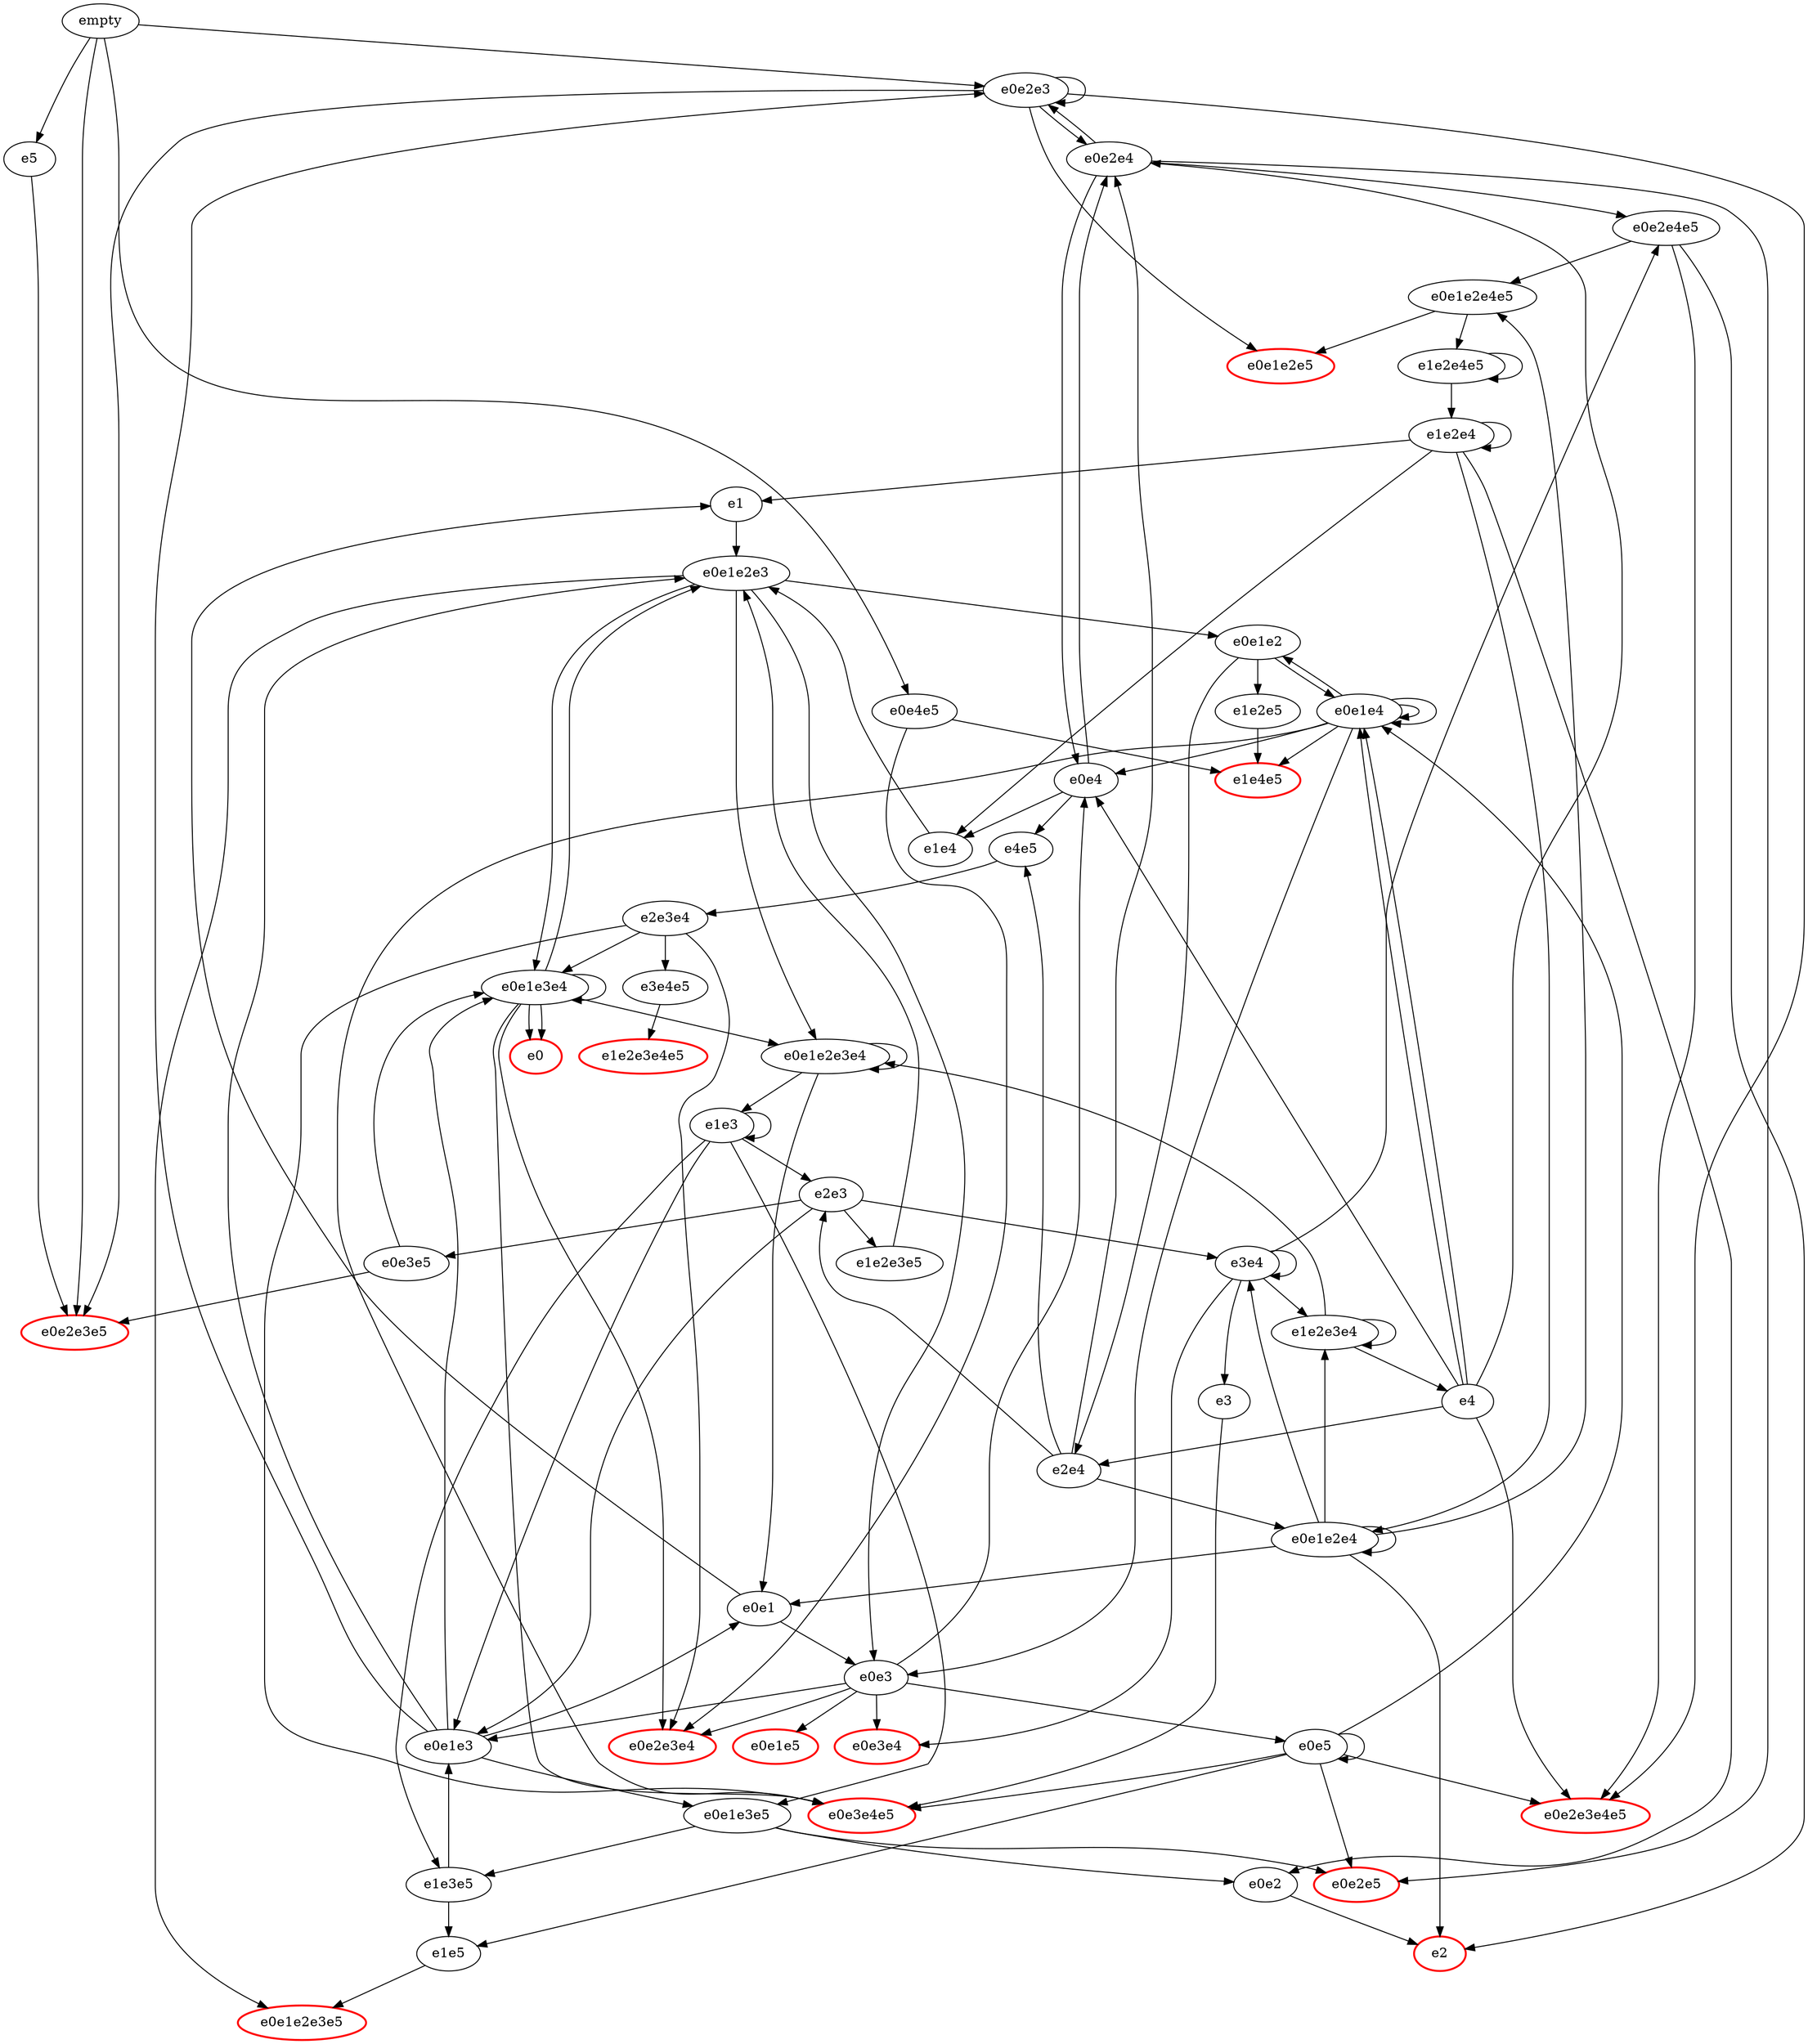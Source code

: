 digraph ss {
  empty -> e5 ;
  empty -> e0e2e3e5 ;
  empty -> e0e4e5 ;
  empty -> e0e2e3 ;
  e0e2e3 -> e0e2e3e5 ;
  e0e2e3 -> e0e2e3e4e5 ;
  e0e2e3 -> e0e2e4 ;
  e0e2e3 -> e0e2e3 ;
  e0e2e3 -> e0e1e2e5 ;
  e0e1e2e5 [color=red, style=bold]
  e0e2e4 -> e0e4 ;
  e0e2e4 -> e0e2e5 ;
  e0e2e4 -> e0e2e3 ;
  e0e2e4 -> e0e2e4e5 ;
  e0e2e4e5 -> e0e2e3e4e5 ;
  e0e2e4e5 -> e2 ;
  e0e2e4e5 -> e0e1e2e4e5 ;
  e0e1e2e4e5 -> e0e1e2e5 ;
  e0e1e2e4e5 -> e1e2e4e5 ;
  e1e2e4e5 -> e1e2e4e5 ;
  e1e2e4e5 -> e1e2e4 ;
  e1e2e4 -> e1 ;
  e1e2e4 -> e0e2 ;
  e1e2e4 -> e1e2e4 ;
  e1e2e4 -> e0e1e2e4 ;
  e1e2e4 -> e1e4 ;
  e1e4 -> e0e1e2e3 ;
  e0e1e2e3 -> e0e1e2 ;
  e0e1e2e3 -> e0e1e3e4 ;
  e0e1e2e3 -> e0e3 ;
  e0e1e2e3 -> e0e1e2e3e4 ;
  e0e1e2e3 -> e0e1e2e3e5 ;
  e0e1e2e3e5 [color=red, style=bold]
  e0e1e2e3e4 -> e0e1e2e3e4 ;
  e0e1e2e3e4 -> e0e1 ;
  e0e1e2e3e4 -> e1e3 ;
  e1e3 -> e1e3e5 ;
  e1e3 -> e1e3 ;
  e1e3 -> e0e1e3 ;
  e1e3 -> e0e1e3e5 ;
  e1e3 -> e2e3 ;
  e2e3 -> e3e4 ;
  e2e3 -> e0e3e5 ;
  e2e3 -> e0e1e3 ;
  e2e3 -> e1e2e3e5 ;
  e1e2e3e5 -> e0e1e2e3 ;
  e0e1e3 -> e0e2e3 ;
  e0e1e3 -> e0e1 ;
  e0e1e3 -> e0e1e3e5 ;
  e0e1e3 -> e0e1e2e3 ;
  e0e1e3 -> e0e1e3e4 ;
  e0e1e3e4 -> e0 ;
  e0e1e3e4 -> e0e2e3e4 ;
  e0e1e3e4 -> e0e1e2e3e4 ;
  e0e1e3e4 -> e0 ;
  e0e1e3e4 -> e0e1e3e4 ;
  e0e1e3e4 -> e0e3e4e5 ;
  e0e1e3e4 -> e0e1e2e3 ;
  e0e3e4e5 [color=red, style=bold]
  e0 [color=red, style=bold]
  e0e2e3e4 [color=red, style=bold]
  e0e1e3e5 -> e0e2e5 ;
  e0e1e3e5 -> e0e2 ;
  e0e1e3e5 -> e1e3e5 ;
  e1e3e5 -> e1e5 ;
  e1e3e5 -> e0e1e3 ;
  e1e5 -> e0e1e2e3e5 ;
  e0e2 -> e2 ;
  e2 [color=red, style=bold]
  e0e2e5 [color=red, style=bold]
  e0e1 -> e1 ;
  e0e1 -> e0e3 ;
  e0e3 -> e0e4 ;
  e0e3 -> e0e3e4 ;
  e0e3 -> e0e1e3 ;
  e0e3 -> e0e1e5 ;
  e0e3 -> e0e2e3e4 ;
  e0e3 -> e0e5 ;
  e0e5 -> e1e5 ;
  e0e5 -> e0e2e5 ;
  e0e5 -> e0e5 ;
  e0e5 -> e0e1e4 ;
  e0e5 -> e0e3e4e5 ;
  e0e5 -> e0e2e3e4e5 ;
  e0e2e3e4e5 [color=red, style=bold]
  e0e1e4 -> e0e3e4e5 ;
  e0e1e4 -> e0e4 ;
  e0e1e4 -> e0e1e4 ;
  e0e1e4 -> e1e4e5 ;
  e0e1e4 -> e0e1e4 ;
  e0e1e4 -> e0e1e2 ;
  e0e1e4 -> e0e3 ;
  e0e1e2 -> e1e2e5 ;
  e0e1e2 -> e0e1e4 ;
  e0e1e2 -> e2e4 ;
  e2e4 -> e0e1e2e4 ;
  e2e4 -> e0e2e4 ;
  e2e4 -> e2e3 ;
  e2e4 -> e4e5 ;
  e4e5 -> e2e3e4 ;
  e2e3e4 -> e0e3e4e5 ;
  e2e3e4 -> e0e1e3e4 ;
  e2e3e4 -> e0e2e3e4 ;
  e2e3e4 -> e3e4e5 ;
  e3e4e5 -> e1e2e3e4e5 ;
  e1e2e3e4e5 [color=red, style=bold]
  e0e1e2e4 -> e0e1e2e4e5 ;
  e0e1e2e4 -> e2 ;
  e0e1e2e4 -> e3e4 ;
  e0e1e2e4 -> e0e1 ;
  e0e1e2e4 -> e1e2e3e4 ;
  e0e1e2e4 -> e0e1e2e4 ;
  e1e2e3e4 -> e1e2e3e4 ;
  e1e2e3e4 -> e4 ;
  e1e2e3e4 -> e0e1e2e3e4 ;
  e4 -> e0e2e3e4e5 ;
  e4 -> e0e1e4 ;
  e4 -> e0e1e4 ;
  e4 -> e0e4 ;
  e4 -> e2e4 ;
  e4 -> e0e2e4 ;
  e0e4 -> e0e2e4 ;
  e0e4 -> e1e4 ;
  e0e4 -> e4e5 ;
  e3e4 -> e3 ;
  e3e4 -> e0e3e4 ;
  e3e4 -> e3e4 ;
  e3e4 -> e0e2e4e5 ;
  e3e4 -> e1e2e3e4 ;
  e0e3e4 [color=red, style=bold]
  e3 -> e0e3e4e5 ;
  e1e2e5 -> e1e4e5 ;
  e1e4e5 [color=red, style=bold]
  e0e1e5 [color=red, style=bold]
  e1 -> e0e1e2e3 ;
  e0e3e5 -> e0e2e3e5 ;
  e0e3e5 -> e0e1e3e4 ;
  e0e2e3e5 [color=red, style=bold]
  e0e4e5 -> e1e4e5 ;
  e0e4e5 -> e0e2e3e4 ;
  e5 -> e0e2e3e5 ;
}